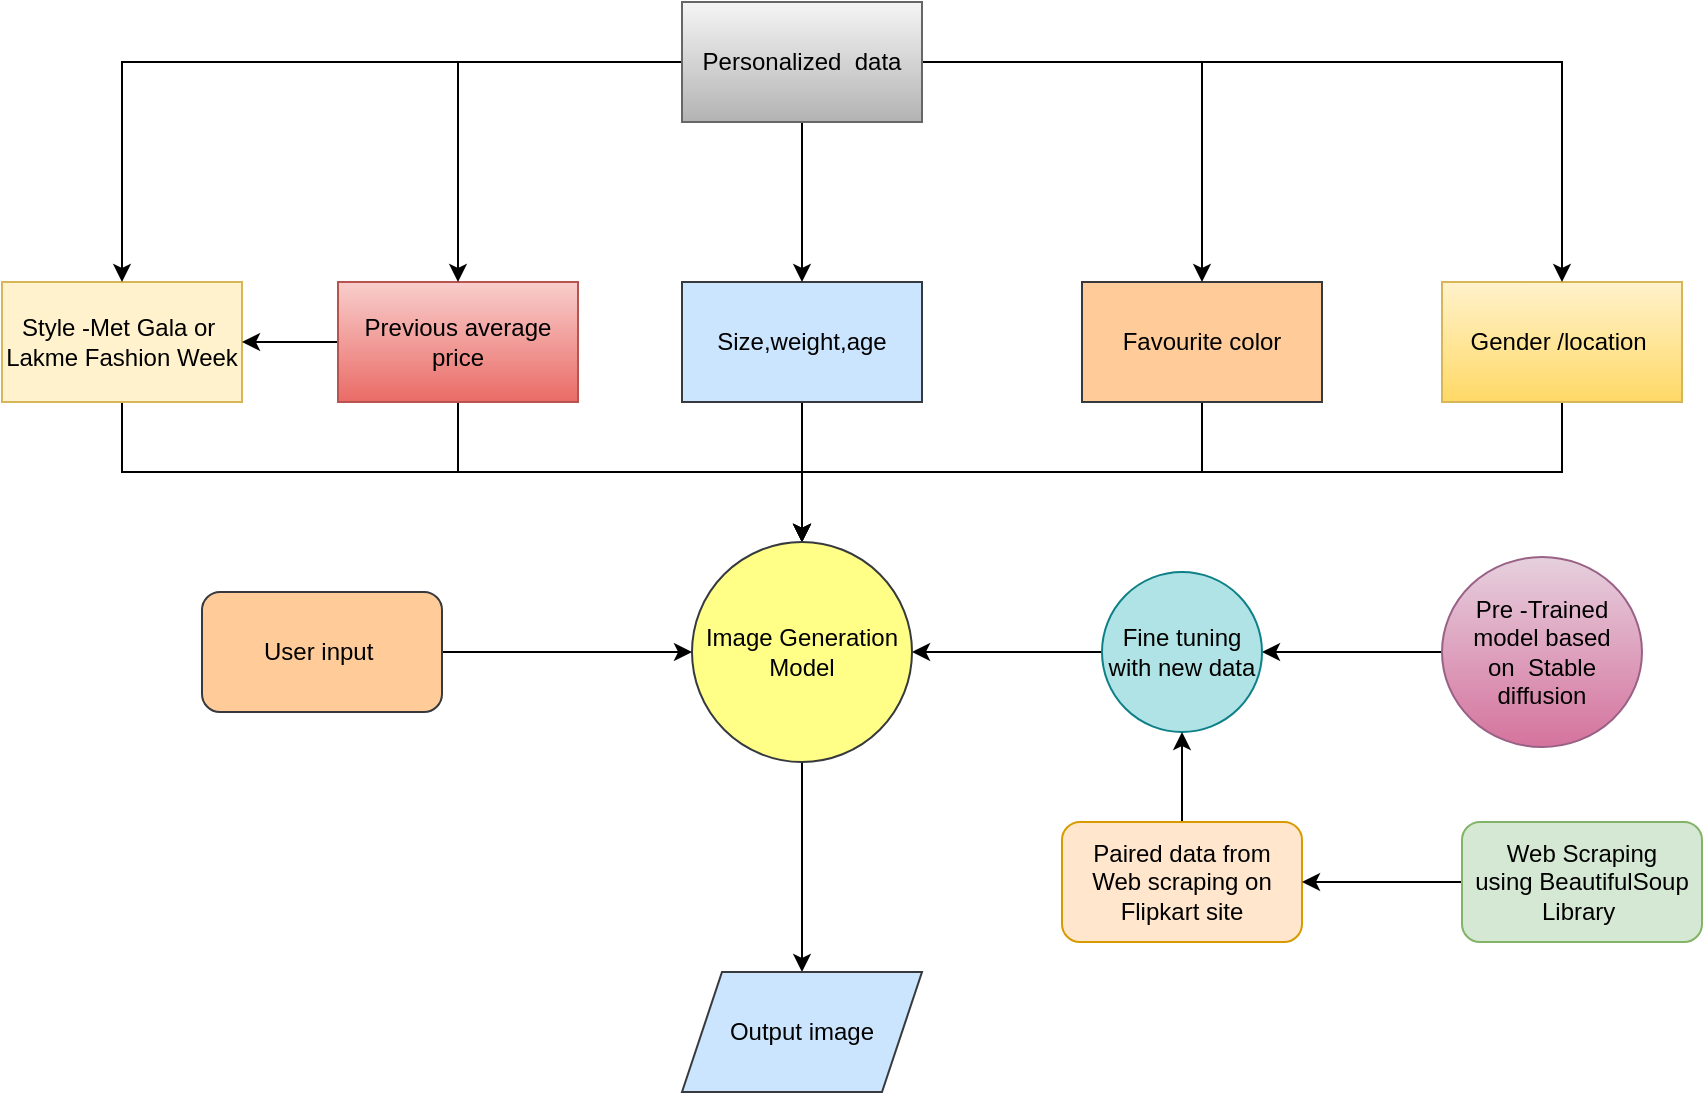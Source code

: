 <mxfile version="21.6.8" type="github">
  <diagram name="Page-1" id="zujg4WuDFfAwfEXx-NF8">
    <mxGraphModel dx="1615" dy="888" grid="0" gridSize="10" guides="1" tooltips="1" connect="1" arrows="1" fold="1" page="1" pageScale="1" pageWidth="1100" pageHeight="850" math="0" shadow="0">
      <root>
        <mxCell id="0" />
        <mxCell id="1" parent="0" />
        <mxCell id="CzPe7Ae9h63irt5hN7bt-11" value="" style="edgeStyle=orthogonalEdgeStyle;rounded=0;orthogonalLoop=1;jettySize=auto;html=1;exitX=0.5;exitY=1;exitDx=0;exitDy=0;" edge="1" parent="1" source="0FTmsgRkvAeSvxOTB-Lc-1" target="CzPe7Ae9h63irt5hN7bt-7">
          <mxGeometry relative="1" as="geometry">
            <mxPoint x="70" y="330" as="targetPoint" />
          </mxGeometry>
        </mxCell>
        <mxCell id="0FTmsgRkvAeSvxOTB-Lc-1" value="Style -Met Gala or&amp;nbsp;&lt;br&gt;Lakme Fashion Week" style="rounded=0;whiteSpace=wrap;html=1;fillColor=#fff2cc;strokeColor=#d6b656;" parent="1" vertex="1">
          <mxGeometry x="10" y="160" width="120" height="60" as="geometry" />
        </mxCell>
        <mxCell id="CzPe7Ae9h63irt5hN7bt-12" style="edgeStyle=orthogonalEdgeStyle;rounded=0;orthogonalLoop=1;jettySize=auto;html=1;exitX=0.5;exitY=1;exitDx=0;exitDy=0;" edge="1" parent="1" source="0FTmsgRkvAeSvxOTB-Lc-2" target="CzPe7Ae9h63irt5hN7bt-7">
          <mxGeometry relative="1" as="geometry" />
        </mxCell>
        <mxCell id="CzPe7Ae9h63irt5hN7bt-37" value="" style="edgeStyle=orthogonalEdgeStyle;rounded=0;orthogonalLoop=1;jettySize=auto;html=1;" edge="1" parent="1" source="0FTmsgRkvAeSvxOTB-Lc-2" target="0FTmsgRkvAeSvxOTB-Lc-1">
          <mxGeometry relative="1" as="geometry" />
        </mxCell>
        <mxCell id="0FTmsgRkvAeSvxOTB-Lc-2" value="Previous average price" style="rounded=0;whiteSpace=wrap;html=1;fillColor=#f8cecc;strokeColor=#b85450;gradientColor=#ea6b66;" parent="1" vertex="1">
          <mxGeometry x="178" y="160" width="120" height="60" as="geometry" />
        </mxCell>
        <mxCell id="CzPe7Ae9h63irt5hN7bt-13" value="" style="edgeStyle=orthogonalEdgeStyle;rounded=0;orthogonalLoop=1;jettySize=auto;html=1;" edge="1" parent="1" source="0FTmsgRkvAeSvxOTB-Lc-4" target="CzPe7Ae9h63irt5hN7bt-7">
          <mxGeometry relative="1" as="geometry" />
        </mxCell>
        <mxCell id="0FTmsgRkvAeSvxOTB-Lc-4" value="Size,weight,age" style="rounded=0;whiteSpace=wrap;html=1;fillColor=#cce5ff;strokeColor=#36393d;" parent="1" vertex="1">
          <mxGeometry x="350" y="160" width="120" height="60" as="geometry" />
        </mxCell>
        <mxCell id="CzPe7Ae9h63irt5hN7bt-16" style="edgeStyle=orthogonalEdgeStyle;rounded=0;orthogonalLoop=1;jettySize=auto;html=1;exitX=0.5;exitY=1;exitDx=0;exitDy=0;" edge="1" parent="1" source="0FTmsgRkvAeSvxOTB-Lc-5" target="CzPe7Ae9h63irt5hN7bt-7">
          <mxGeometry relative="1" as="geometry" />
        </mxCell>
        <mxCell id="0FTmsgRkvAeSvxOTB-Lc-5" value="Gender /location&amp;nbsp;" style="rounded=0;whiteSpace=wrap;html=1;fillColor=#fff2cc;gradientColor=#ffd966;strokeColor=#d6b656;" parent="1" vertex="1">
          <mxGeometry x="730" y="160" width="120" height="60" as="geometry" />
        </mxCell>
        <mxCell id="CzPe7Ae9h63irt5hN7bt-14" style="edgeStyle=orthogonalEdgeStyle;rounded=0;orthogonalLoop=1;jettySize=auto;html=1;entryX=0.5;entryY=0;entryDx=0;entryDy=0;exitX=0.5;exitY=1;exitDx=0;exitDy=0;" edge="1" parent="1" source="0FTmsgRkvAeSvxOTB-Lc-6" target="CzPe7Ae9h63irt5hN7bt-7">
          <mxGeometry relative="1" as="geometry" />
        </mxCell>
        <mxCell id="0FTmsgRkvAeSvxOTB-Lc-6" value="Favourite color" style="rounded=0;whiteSpace=wrap;html=1;fillColor=#ffcc99;strokeColor=#36393d;" parent="1" vertex="1">
          <mxGeometry x="550" y="160" width="120" height="60" as="geometry" />
        </mxCell>
        <mxCell id="CzPe7Ae9h63irt5hN7bt-18" value="" style="edgeStyle=orthogonalEdgeStyle;rounded=0;orthogonalLoop=1;jettySize=auto;html=1;" edge="1" parent="1" source="CzPe7Ae9h63irt5hN7bt-17" target="CzPe7Ae9h63irt5hN7bt-7">
          <mxGeometry relative="1" as="geometry" />
        </mxCell>
        <mxCell id="CzPe7Ae9h63irt5hN7bt-36" value="" style="edgeStyle=orthogonalEdgeStyle;rounded=0;orthogonalLoop=1;jettySize=auto;html=1;" edge="1" parent="1" source="CzPe7Ae9h63irt5hN7bt-7" target="CzPe7Ae9h63irt5hN7bt-35">
          <mxGeometry relative="1" as="geometry" />
        </mxCell>
        <mxCell id="CzPe7Ae9h63irt5hN7bt-7" value="Image Generation Model" style="ellipse;whiteSpace=wrap;html=1;aspect=fixed;fillColor=#ffff88;strokeColor=#36393d;" vertex="1" parent="1">
          <mxGeometry x="355" y="290" width="110" height="110" as="geometry" />
        </mxCell>
        <mxCell id="CzPe7Ae9h63irt5hN7bt-27" value="" style="edgeStyle=orthogonalEdgeStyle;rounded=0;orthogonalLoop=1;jettySize=auto;html=1;" edge="1" parent="1" source="CzPe7Ae9h63irt5hN7bt-26" target="CzPe7Ae9h63irt5hN7bt-17">
          <mxGeometry relative="1" as="geometry" />
        </mxCell>
        <mxCell id="CzPe7Ae9h63irt5hN7bt-17" value="Fine tuning with new data" style="ellipse;whiteSpace=wrap;html=1;fillColor=#b0e3e6;strokeColor=#0e8088;" vertex="1" parent="1">
          <mxGeometry x="560" y="305" width="80" height="80" as="geometry" />
        </mxCell>
        <mxCell id="CzPe7Ae9h63irt5hN7bt-20" style="edgeStyle=orthogonalEdgeStyle;rounded=0;orthogonalLoop=1;jettySize=auto;html=1;" edge="1" parent="1" source="CzPe7Ae9h63irt5hN7bt-19" target="0FTmsgRkvAeSvxOTB-Lc-1">
          <mxGeometry relative="1" as="geometry" />
        </mxCell>
        <mxCell id="CzPe7Ae9h63irt5hN7bt-21" style="edgeStyle=orthogonalEdgeStyle;rounded=0;orthogonalLoop=1;jettySize=auto;html=1;entryX=0.5;entryY=0;entryDx=0;entryDy=0;" edge="1" parent="1" source="CzPe7Ae9h63irt5hN7bt-19" target="0FTmsgRkvAeSvxOTB-Lc-2">
          <mxGeometry relative="1" as="geometry" />
        </mxCell>
        <mxCell id="CzPe7Ae9h63irt5hN7bt-22" style="edgeStyle=orthogonalEdgeStyle;rounded=0;orthogonalLoop=1;jettySize=auto;html=1;" edge="1" parent="1" source="CzPe7Ae9h63irt5hN7bt-19" target="0FTmsgRkvAeSvxOTB-Lc-4">
          <mxGeometry relative="1" as="geometry" />
        </mxCell>
        <mxCell id="CzPe7Ae9h63irt5hN7bt-24" style="edgeStyle=orthogonalEdgeStyle;rounded=0;orthogonalLoop=1;jettySize=auto;html=1;entryX=0.5;entryY=0;entryDx=0;entryDy=0;" edge="1" parent="1" source="CzPe7Ae9h63irt5hN7bt-19" target="0FTmsgRkvAeSvxOTB-Lc-5">
          <mxGeometry relative="1" as="geometry" />
        </mxCell>
        <mxCell id="CzPe7Ae9h63irt5hN7bt-25" style="edgeStyle=orthogonalEdgeStyle;rounded=0;orthogonalLoop=1;jettySize=auto;html=1;exitX=1;exitY=0.5;exitDx=0;exitDy=0;" edge="1" parent="1" source="CzPe7Ae9h63irt5hN7bt-19" target="0FTmsgRkvAeSvxOTB-Lc-6">
          <mxGeometry relative="1" as="geometry" />
        </mxCell>
        <mxCell id="CzPe7Ae9h63irt5hN7bt-19" value="Personalized&amp;nbsp; data" style="rounded=0;whiteSpace=wrap;html=1;fillColor=#f5f5f5;gradientColor=#b3b3b3;strokeColor=#666666;" vertex="1" parent="1">
          <mxGeometry x="350" y="20" width="120" height="60" as="geometry" />
        </mxCell>
        <mxCell id="CzPe7Ae9h63irt5hN7bt-26" value="Pre -Trained model based on&amp;nbsp;&amp;nbsp;Stable diffusion" style="ellipse;whiteSpace=wrap;html=1;fillColor=#e6d0de;gradientColor=#d5739d;strokeColor=#996185;" vertex="1" parent="1">
          <mxGeometry x="730" y="297.5" width="100" height="95" as="geometry" />
        </mxCell>
        <mxCell id="CzPe7Ae9h63irt5hN7bt-31" value="" style="edgeStyle=orthogonalEdgeStyle;rounded=0;orthogonalLoop=1;jettySize=auto;html=1;" edge="1" parent="1" source="CzPe7Ae9h63irt5hN7bt-28" target="CzPe7Ae9h63irt5hN7bt-17">
          <mxGeometry relative="1" as="geometry" />
        </mxCell>
        <mxCell id="CzPe7Ae9h63irt5hN7bt-28" value="Paired data from Web&amp;nbsp;scraping on Flipkart site" style="rounded=1;whiteSpace=wrap;html=1;fillColor=#ffe6cc;strokeColor=#d79b00;" vertex="1" parent="1">
          <mxGeometry x="540" y="430" width="120" height="60" as="geometry" />
        </mxCell>
        <mxCell id="CzPe7Ae9h63irt5hN7bt-32" value="" style="edgeStyle=orthogonalEdgeStyle;rounded=0;orthogonalLoop=1;jettySize=auto;html=1;" edge="1" parent="1" source="CzPe7Ae9h63irt5hN7bt-29" target="CzPe7Ae9h63irt5hN7bt-28">
          <mxGeometry relative="1" as="geometry" />
        </mxCell>
        <mxCell id="CzPe7Ae9h63irt5hN7bt-29" value="Web Scraping using&amp;nbsp;BeautifulSoup Library&amp;nbsp;" style="whiteSpace=wrap;html=1;rounded=1;fillColor=#d5e8d4;strokeColor=#82b366;" vertex="1" parent="1">
          <mxGeometry x="740" y="430" width="120" height="60" as="geometry" />
        </mxCell>
        <mxCell id="CzPe7Ae9h63irt5hN7bt-34" style="edgeStyle=orthogonalEdgeStyle;rounded=0;orthogonalLoop=1;jettySize=auto;html=1;entryX=0;entryY=0.5;entryDx=0;entryDy=0;" edge="1" parent="1" source="CzPe7Ae9h63irt5hN7bt-33" target="CzPe7Ae9h63irt5hN7bt-7">
          <mxGeometry relative="1" as="geometry">
            <mxPoint x="350" y="340" as="targetPoint" />
          </mxGeometry>
        </mxCell>
        <mxCell id="CzPe7Ae9h63irt5hN7bt-33" value="User input&amp;nbsp;" style="rounded=1;whiteSpace=wrap;html=1;fillColor=#ffcc99;strokeColor=#36393d;" vertex="1" parent="1">
          <mxGeometry x="110" y="315" width="120" height="60" as="geometry" />
        </mxCell>
        <mxCell id="CzPe7Ae9h63irt5hN7bt-35" value="Output image" style="shape=parallelogram;perimeter=parallelogramPerimeter;whiteSpace=wrap;html=1;fixedSize=1;fillColor=#cce5ff;strokeColor=#36393d;" vertex="1" parent="1">
          <mxGeometry x="350" y="505" width="120" height="60" as="geometry" />
        </mxCell>
      </root>
    </mxGraphModel>
  </diagram>
</mxfile>
